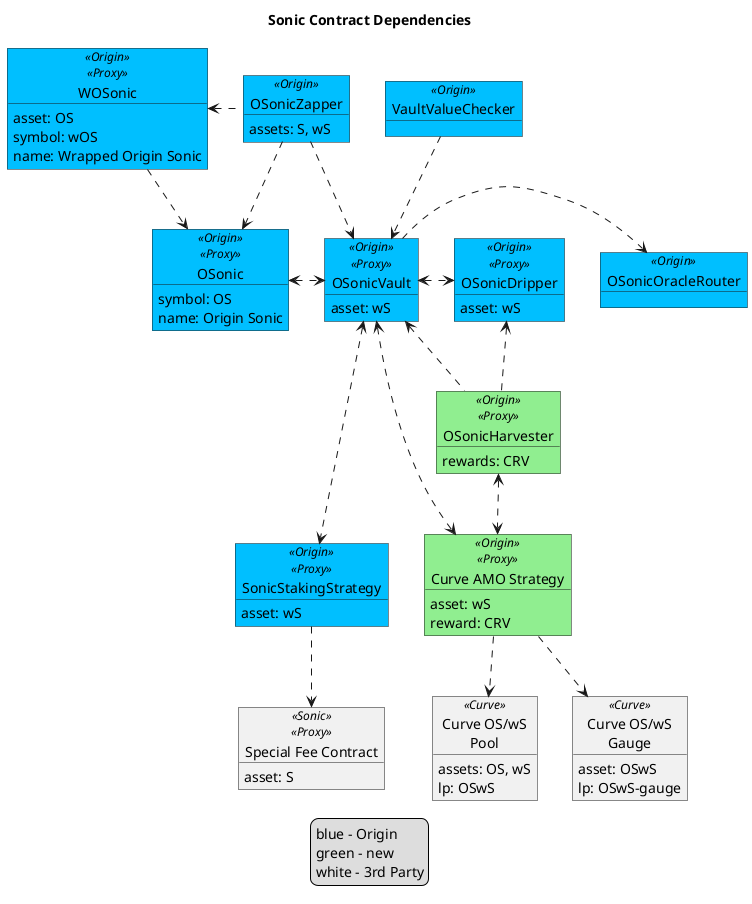 @startuml

!$originColor = DeepSkyBlue
!$phase2 = Yellow
' !$originColor = WhiteSmoke
!$newColor = LightGreen
!$changedColor = Orange
!$thirdPartyColor = WhiteSmoke

legend
blue - Origin
green - new
' orange - changed
' yellow - phase2
white - 3rd Party
end legend

title "Sonic Contract Dependencies"

object "OSonicZapper" as zap <<Origin>> #$originColor {
    assets: S, wS
}

object "WOSonic" as wos <<Origin>><<Proxy>> #$originColor {
    asset: OS
    symbol: wOS
    name: Wrapped Origin Sonic
}

object "OSonicDripper" as drip <<Origin>><<Proxy>> #$originColor {
    asset: wS
}

object "VaultValueChecker" as checker <<Origin>> #$originColor {
}

object "OSonic" as os <<Origin>><<Proxy>> #$originColor {
    symbol: OS
    name: Origin Sonic
}

object "OSonicVault" as vault <<Origin>><<Proxy>> #$originColor {
    asset: wS
}

object "OSonicHarvester" as harv <<Origin>><<Proxy>> #$newColor {
    rewards: CRV
}

' Oracle
object "OSonicOracleRouter" as router <<Origin>> #DeepSkyBlue {
}

object "SonicStakingStrategy" as stakeStrat <<Origin>><<Proxy>> #$originColor {
    asset: wS
}

object "Special Fee Contract" as sfc <<Sonic>><<Proxy>> {
    asset: S
}

object "Curve AMO Strategy" as curveAmoStrat <<Origin>><<Proxy>> #$newColor {
    asset: wS
    reward: CRV
}

object "Curve OS/wS\nPool" as curvePool <<Curve>> {
    assets: OS, wS
    lp: OSwS
}

object "Curve OS/wS\nGauge" as curveGauge <<Curve>> {
    asset: OSwS
    lp: OSwS-gauge
}


wos <. zap
zap ..> os
zap ..> vault

checker ..> vault

wos ..> os
os <.> vault
vault <.> drip
vault <...> stakeStrat
stakeStrat ..> sfc
vault <...> curveAmoStrat
vault .> router

vault <.. harv 
drip <.. harv 

harv <..> curveAmoStrat
curveAmoStrat ..> curvePool
curveAmoStrat ..> curveGauge


@enduml